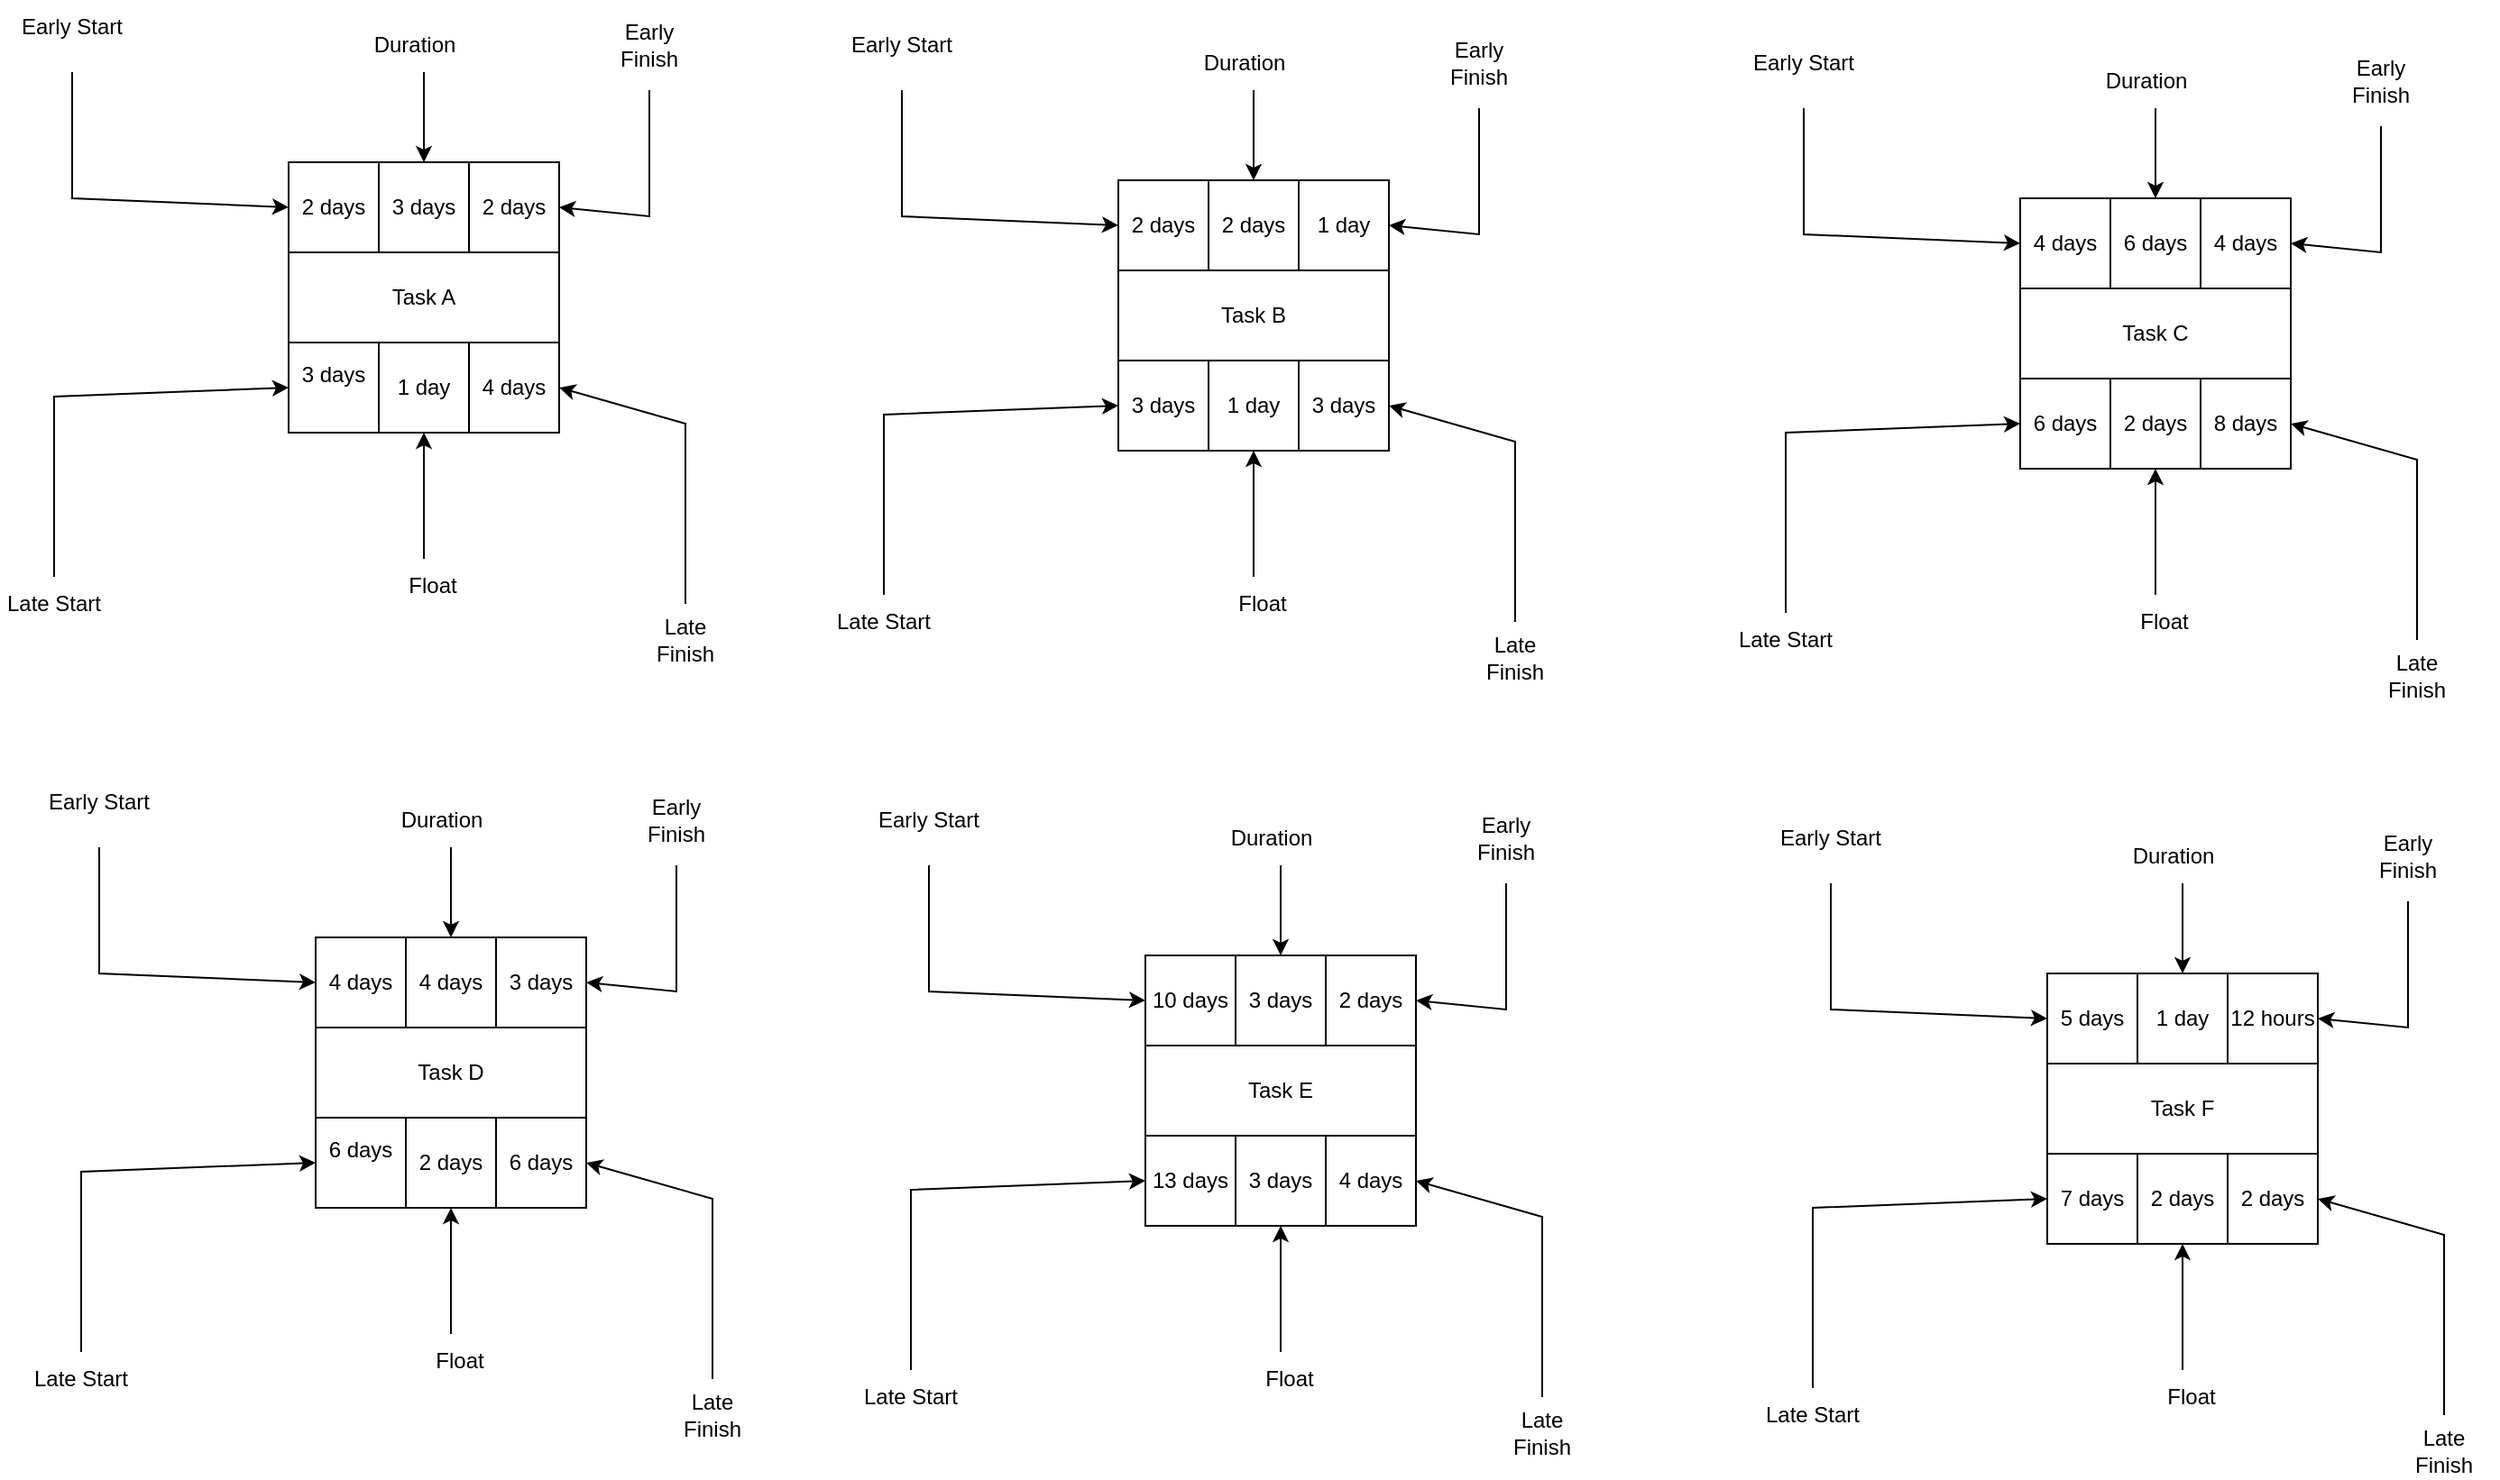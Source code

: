 <mxfile version="21.2.9" type="device">
  <diagram name="Page-1" id="wOODXqnug_bqNHKYsRzY">
    <mxGraphModel dx="1434" dy="796" grid="1" gridSize="10" guides="1" tooltips="1" connect="1" arrows="1" fold="1" page="1" pageScale="1" pageWidth="1169" pageHeight="827" math="0" shadow="0">
      <root>
        <mxCell id="0" />
        <mxCell id="1" parent="0" />
        <mxCell id="FfIghp_C7iLB7WoV9WGp-1" value="" style="whiteSpace=wrap;html=1;aspect=fixed;" vertex="1" parent="1">
          <mxGeometry x="210" y="110" width="150" height="150" as="geometry" />
        </mxCell>
        <mxCell id="FfIghp_C7iLB7WoV9WGp-2" value="2 days" style="whiteSpace=wrap;html=1;aspect=fixed;" vertex="1" parent="1">
          <mxGeometry x="210" y="110" width="50" height="50" as="geometry" />
        </mxCell>
        <mxCell id="FfIghp_C7iLB7WoV9WGp-4" value="3 days" style="whiteSpace=wrap;html=1;aspect=fixed;" vertex="1" parent="1">
          <mxGeometry x="260" y="110" width="50" height="50" as="geometry" />
        </mxCell>
        <mxCell id="FfIghp_C7iLB7WoV9WGp-5" value="2 days" style="whiteSpace=wrap;html=1;aspect=fixed;" vertex="1" parent="1">
          <mxGeometry x="310" y="110" width="50" height="50" as="geometry" />
        </mxCell>
        <mxCell id="FfIghp_C7iLB7WoV9WGp-8" value="3 days&lt;br&gt;&lt;span style=&quot;white-space: pre;&quot;&gt;	&lt;/span&gt;" style="whiteSpace=wrap;html=1;aspect=fixed;" vertex="1" parent="1">
          <mxGeometry x="210" y="210" width="50" height="50" as="geometry" />
        </mxCell>
        <mxCell id="FfIghp_C7iLB7WoV9WGp-9" value="1 day" style="whiteSpace=wrap;html=1;aspect=fixed;" vertex="1" parent="1">
          <mxGeometry x="260" y="210" width="50" height="50" as="geometry" />
        </mxCell>
        <mxCell id="FfIghp_C7iLB7WoV9WGp-10" value="4 days" style="whiteSpace=wrap;html=1;aspect=fixed;" vertex="1" parent="1">
          <mxGeometry x="310" y="210" width="50" height="50" as="geometry" />
        </mxCell>
        <mxCell id="FfIghp_C7iLB7WoV9WGp-11" value="Task A" style="rounded=0;whiteSpace=wrap;html=1;" vertex="1" parent="1">
          <mxGeometry x="210" y="160" width="150" height="50" as="geometry" />
        </mxCell>
        <mxCell id="FfIghp_C7iLB7WoV9WGp-14" value="" style="endArrow=classic;html=1;rounded=0;entryX=0;entryY=0.5;entryDx=0;entryDy=0;" edge="1" parent="1" target="FfIghp_C7iLB7WoV9WGp-2">
          <mxGeometry width="50" height="50" relative="1" as="geometry">
            <mxPoint x="90" y="60" as="sourcePoint" />
            <mxPoint x="450" y="380" as="targetPoint" />
            <Array as="points">
              <mxPoint x="90" y="130" />
            </Array>
          </mxGeometry>
        </mxCell>
        <mxCell id="FfIghp_C7iLB7WoV9WGp-15" value="" style="endArrow=classic;html=1;rounded=0;entryX=0.5;entryY=0;entryDx=0;entryDy=0;" edge="1" parent="1" target="FfIghp_C7iLB7WoV9WGp-4">
          <mxGeometry width="50" height="50" relative="1" as="geometry">
            <mxPoint x="285" y="60" as="sourcePoint" />
            <mxPoint x="310" y="40" as="targetPoint" />
          </mxGeometry>
        </mxCell>
        <mxCell id="FfIghp_C7iLB7WoV9WGp-17" value="" style="endArrow=classic;html=1;rounded=0;entryX=1;entryY=0.5;entryDx=0;entryDy=0;" edge="1" parent="1" target="FfIghp_C7iLB7WoV9WGp-5">
          <mxGeometry width="50" height="50" relative="1" as="geometry">
            <mxPoint x="410" y="70" as="sourcePoint" />
            <mxPoint x="530" y="145" as="targetPoint" />
            <Array as="points">
              <mxPoint x="410" y="140" />
            </Array>
          </mxGeometry>
        </mxCell>
        <mxCell id="FfIghp_C7iLB7WoV9WGp-18" value="" style="endArrow=classic;html=1;rounded=0;entryX=0;entryY=0.5;entryDx=0;entryDy=0;" edge="1" parent="1" target="FfIghp_C7iLB7WoV9WGp-8">
          <mxGeometry width="50" height="50" relative="1" as="geometry">
            <mxPoint x="80" y="340" as="sourcePoint" />
            <mxPoint x="200" y="325" as="targetPoint" />
            <Array as="points">
              <mxPoint x="80" y="240" />
            </Array>
          </mxGeometry>
        </mxCell>
        <mxCell id="FfIghp_C7iLB7WoV9WGp-19" value="" style="endArrow=classic;html=1;rounded=0;entryX=1;entryY=0.5;entryDx=0;entryDy=0;" edge="1" parent="1" target="FfIghp_C7iLB7WoV9WGp-10">
          <mxGeometry width="50" height="50" relative="1" as="geometry">
            <mxPoint x="430" y="355" as="sourcePoint" />
            <mxPoint x="560" y="250" as="targetPoint" />
            <Array as="points">
              <mxPoint x="430" y="255" />
            </Array>
          </mxGeometry>
        </mxCell>
        <mxCell id="FfIghp_C7iLB7WoV9WGp-20" value="" style="endArrow=classic;html=1;rounded=0;entryX=0.5;entryY=1;entryDx=0;entryDy=0;" edge="1" parent="1" target="FfIghp_C7iLB7WoV9WGp-9">
          <mxGeometry width="50" height="50" relative="1" as="geometry">
            <mxPoint x="285" y="330" as="sourcePoint" />
            <mxPoint x="280" y="320" as="targetPoint" />
          </mxGeometry>
        </mxCell>
        <mxCell id="FfIghp_C7iLB7WoV9WGp-21" value="Early Start" style="text;html=1;strokeColor=none;fillColor=none;align=center;verticalAlign=middle;whiteSpace=wrap;rounded=0;" vertex="1" parent="1">
          <mxGeometry x="60" y="20" width="60" height="30" as="geometry" />
        </mxCell>
        <mxCell id="FfIghp_C7iLB7WoV9WGp-22" value="Duration" style="text;html=1;strokeColor=none;fillColor=none;align=center;verticalAlign=middle;whiteSpace=wrap;rounded=0;" vertex="1" parent="1">
          <mxGeometry x="250" y="30" width="60" height="30" as="geometry" />
        </mxCell>
        <mxCell id="FfIghp_C7iLB7WoV9WGp-23" value="Early Finish" style="text;html=1;strokeColor=none;fillColor=none;align=center;verticalAlign=middle;whiteSpace=wrap;rounded=0;" vertex="1" parent="1">
          <mxGeometry x="380" y="30" width="60" height="30" as="geometry" />
        </mxCell>
        <mxCell id="FfIghp_C7iLB7WoV9WGp-24" value="Late Start" style="text;html=1;strokeColor=none;fillColor=none;align=center;verticalAlign=middle;whiteSpace=wrap;rounded=0;" vertex="1" parent="1">
          <mxGeometry x="50" y="340" width="60" height="30" as="geometry" />
        </mxCell>
        <mxCell id="FfIghp_C7iLB7WoV9WGp-25" value="Float" style="text;html=1;strokeColor=none;fillColor=none;align=center;verticalAlign=middle;whiteSpace=wrap;rounded=0;" vertex="1" parent="1">
          <mxGeometry x="260" y="330" width="60" height="30" as="geometry" />
        </mxCell>
        <mxCell id="FfIghp_C7iLB7WoV9WGp-26" value="Late Finish" style="text;html=1;strokeColor=none;fillColor=none;align=center;verticalAlign=middle;whiteSpace=wrap;rounded=0;" vertex="1" parent="1">
          <mxGeometry x="400" y="360" width="60" height="30" as="geometry" />
        </mxCell>
        <mxCell id="FfIghp_C7iLB7WoV9WGp-128" value="" style="whiteSpace=wrap;html=1;aspect=fixed;" vertex="1" parent="1">
          <mxGeometry x="1170" y="130" width="150" height="150" as="geometry" />
        </mxCell>
        <mxCell id="FfIghp_C7iLB7WoV9WGp-129" value="4 days" style="whiteSpace=wrap;html=1;aspect=fixed;" vertex="1" parent="1">
          <mxGeometry x="1170" y="130" width="50" height="50" as="geometry" />
        </mxCell>
        <mxCell id="FfIghp_C7iLB7WoV9WGp-130" value="6 days" style="whiteSpace=wrap;html=1;aspect=fixed;" vertex="1" parent="1">
          <mxGeometry x="1220" y="130" width="50" height="50" as="geometry" />
        </mxCell>
        <mxCell id="FfIghp_C7iLB7WoV9WGp-131" value="4 days" style="whiteSpace=wrap;html=1;aspect=fixed;" vertex="1" parent="1">
          <mxGeometry x="1270" y="130" width="50" height="50" as="geometry" />
        </mxCell>
        <mxCell id="FfIghp_C7iLB7WoV9WGp-132" value="6 days" style="whiteSpace=wrap;html=1;aspect=fixed;" vertex="1" parent="1">
          <mxGeometry x="1170" y="230" width="50" height="50" as="geometry" />
        </mxCell>
        <mxCell id="FfIghp_C7iLB7WoV9WGp-133" value="2 days" style="whiteSpace=wrap;html=1;aspect=fixed;" vertex="1" parent="1">
          <mxGeometry x="1220" y="230" width="50" height="50" as="geometry" />
        </mxCell>
        <mxCell id="FfIghp_C7iLB7WoV9WGp-134" value="8 days" style="whiteSpace=wrap;html=1;aspect=fixed;" vertex="1" parent="1">
          <mxGeometry x="1270" y="230" width="50" height="50" as="geometry" />
        </mxCell>
        <mxCell id="FfIghp_C7iLB7WoV9WGp-135" value="Task C" style="rounded=0;whiteSpace=wrap;html=1;" vertex="1" parent="1">
          <mxGeometry x="1170" y="180" width="150" height="50" as="geometry" />
        </mxCell>
        <mxCell id="FfIghp_C7iLB7WoV9WGp-136" value="" style="endArrow=classic;html=1;rounded=0;entryX=0;entryY=0.5;entryDx=0;entryDy=0;" edge="1" parent="1" target="FfIghp_C7iLB7WoV9WGp-129">
          <mxGeometry width="50" height="50" relative="1" as="geometry">
            <mxPoint x="1050" y="80" as="sourcePoint" />
            <mxPoint x="1410" y="400" as="targetPoint" />
            <Array as="points">
              <mxPoint x="1050" y="150" />
            </Array>
          </mxGeometry>
        </mxCell>
        <mxCell id="FfIghp_C7iLB7WoV9WGp-137" value="" style="endArrow=classic;html=1;rounded=0;entryX=0.5;entryY=0;entryDx=0;entryDy=0;" edge="1" parent="1" target="FfIghp_C7iLB7WoV9WGp-130">
          <mxGeometry width="50" height="50" relative="1" as="geometry">
            <mxPoint x="1245" y="80" as="sourcePoint" />
            <mxPoint x="1270" y="60" as="targetPoint" />
          </mxGeometry>
        </mxCell>
        <mxCell id="FfIghp_C7iLB7WoV9WGp-138" value="" style="endArrow=classic;html=1;rounded=0;entryX=1;entryY=0.5;entryDx=0;entryDy=0;" edge="1" parent="1" target="FfIghp_C7iLB7WoV9WGp-131">
          <mxGeometry width="50" height="50" relative="1" as="geometry">
            <mxPoint x="1370" y="90" as="sourcePoint" />
            <mxPoint x="1490" y="165" as="targetPoint" />
            <Array as="points">
              <mxPoint x="1370" y="160" />
            </Array>
          </mxGeometry>
        </mxCell>
        <mxCell id="FfIghp_C7iLB7WoV9WGp-139" value="" style="endArrow=classic;html=1;rounded=0;entryX=0;entryY=0.5;entryDx=0;entryDy=0;" edge="1" parent="1" target="FfIghp_C7iLB7WoV9WGp-132">
          <mxGeometry width="50" height="50" relative="1" as="geometry">
            <mxPoint x="1040" y="360" as="sourcePoint" />
            <mxPoint x="1160" y="345" as="targetPoint" />
            <Array as="points">
              <mxPoint x="1040" y="260" />
            </Array>
          </mxGeometry>
        </mxCell>
        <mxCell id="FfIghp_C7iLB7WoV9WGp-140" value="" style="endArrow=classic;html=1;rounded=0;entryX=1;entryY=0.5;entryDx=0;entryDy=0;" edge="1" parent="1" target="FfIghp_C7iLB7WoV9WGp-134">
          <mxGeometry width="50" height="50" relative="1" as="geometry">
            <mxPoint x="1390" y="375" as="sourcePoint" />
            <mxPoint x="1520" y="270" as="targetPoint" />
            <Array as="points">
              <mxPoint x="1390" y="275" />
            </Array>
          </mxGeometry>
        </mxCell>
        <mxCell id="FfIghp_C7iLB7WoV9WGp-141" value="" style="endArrow=classic;html=1;rounded=0;entryX=0.5;entryY=1;entryDx=0;entryDy=0;" edge="1" parent="1" target="FfIghp_C7iLB7WoV9WGp-133">
          <mxGeometry width="50" height="50" relative="1" as="geometry">
            <mxPoint x="1245" y="350" as="sourcePoint" />
            <mxPoint x="1240" y="340" as="targetPoint" />
          </mxGeometry>
        </mxCell>
        <mxCell id="FfIghp_C7iLB7WoV9WGp-142" value="Early Start" style="text;html=1;strokeColor=none;fillColor=none;align=center;verticalAlign=middle;whiteSpace=wrap;rounded=0;" vertex="1" parent="1">
          <mxGeometry x="1020" y="40" width="60" height="30" as="geometry" />
        </mxCell>
        <mxCell id="FfIghp_C7iLB7WoV9WGp-143" value="Duration" style="text;html=1;strokeColor=none;fillColor=none;align=center;verticalAlign=middle;whiteSpace=wrap;rounded=0;" vertex="1" parent="1">
          <mxGeometry x="1210" y="50" width="60" height="30" as="geometry" />
        </mxCell>
        <mxCell id="FfIghp_C7iLB7WoV9WGp-144" value="Early Finish" style="text;html=1;strokeColor=none;fillColor=none;align=center;verticalAlign=middle;whiteSpace=wrap;rounded=0;" vertex="1" parent="1">
          <mxGeometry x="1340" y="50" width="60" height="30" as="geometry" />
        </mxCell>
        <mxCell id="FfIghp_C7iLB7WoV9WGp-145" value="Late Start" style="text;html=1;strokeColor=none;fillColor=none;align=center;verticalAlign=middle;whiteSpace=wrap;rounded=0;" vertex="1" parent="1">
          <mxGeometry x="1010" y="360" width="60" height="30" as="geometry" />
        </mxCell>
        <mxCell id="FfIghp_C7iLB7WoV9WGp-146" value="Float" style="text;html=1;strokeColor=none;fillColor=none;align=center;verticalAlign=middle;whiteSpace=wrap;rounded=0;" vertex="1" parent="1">
          <mxGeometry x="1220" y="350" width="60" height="30" as="geometry" />
        </mxCell>
        <mxCell id="FfIghp_C7iLB7WoV9WGp-147" value="Late Finish" style="text;html=1;strokeColor=none;fillColor=none;align=center;verticalAlign=middle;whiteSpace=wrap;rounded=0;" vertex="1" parent="1">
          <mxGeometry x="1360" y="380" width="60" height="30" as="geometry" />
        </mxCell>
        <mxCell id="FfIghp_C7iLB7WoV9WGp-148" value="" style="whiteSpace=wrap;html=1;aspect=fixed;" vertex="1" parent="1">
          <mxGeometry x="670" y="120" width="150" height="150" as="geometry" />
        </mxCell>
        <mxCell id="FfIghp_C7iLB7WoV9WGp-149" value="2 days" style="whiteSpace=wrap;html=1;aspect=fixed;" vertex="1" parent="1">
          <mxGeometry x="670" y="120" width="50" height="50" as="geometry" />
        </mxCell>
        <mxCell id="FfIghp_C7iLB7WoV9WGp-150" value="2 days" style="whiteSpace=wrap;html=1;aspect=fixed;" vertex="1" parent="1">
          <mxGeometry x="720" y="120" width="50" height="50" as="geometry" />
        </mxCell>
        <mxCell id="FfIghp_C7iLB7WoV9WGp-151" value="1 day" style="whiteSpace=wrap;html=1;aspect=fixed;" vertex="1" parent="1">
          <mxGeometry x="770" y="120" width="50" height="50" as="geometry" />
        </mxCell>
        <mxCell id="FfIghp_C7iLB7WoV9WGp-152" value="3 days" style="whiteSpace=wrap;html=1;aspect=fixed;" vertex="1" parent="1">
          <mxGeometry x="670" y="220" width="50" height="50" as="geometry" />
        </mxCell>
        <mxCell id="FfIghp_C7iLB7WoV9WGp-153" value="1 day" style="whiteSpace=wrap;html=1;aspect=fixed;" vertex="1" parent="1">
          <mxGeometry x="720" y="220" width="50" height="50" as="geometry" />
        </mxCell>
        <mxCell id="FfIghp_C7iLB7WoV9WGp-154" value="3 days" style="whiteSpace=wrap;html=1;aspect=fixed;" vertex="1" parent="1">
          <mxGeometry x="770" y="220" width="50" height="50" as="geometry" />
        </mxCell>
        <mxCell id="FfIghp_C7iLB7WoV9WGp-155" value="Task B" style="rounded=0;whiteSpace=wrap;html=1;" vertex="1" parent="1">
          <mxGeometry x="670" y="170" width="150" height="50" as="geometry" />
        </mxCell>
        <mxCell id="FfIghp_C7iLB7WoV9WGp-156" value="" style="endArrow=classic;html=1;rounded=0;entryX=0;entryY=0.5;entryDx=0;entryDy=0;" edge="1" parent="1" target="FfIghp_C7iLB7WoV9WGp-149">
          <mxGeometry width="50" height="50" relative="1" as="geometry">
            <mxPoint x="550" y="70" as="sourcePoint" />
            <mxPoint x="910" y="390" as="targetPoint" />
            <Array as="points">
              <mxPoint x="550" y="140" />
            </Array>
          </mxGeometry>
        </mxCell>
        <mxCell id="FfIghp_C7iLB7WoV9WGp-157" value="" style="endArrow=classic;html=1;rounded=0;entryX=0.5;entryY=0;entryDx=0;entryDy=0;" edge="1" parent="1" target="FfIghp_C7iLB7WoV9WGp-150">
          <mxGeometry width="50" height="50" relative="1" as="geometry">
            <mxPoint x="745" y="70" as="sourcePoint" />
            <mxPoint x="770" y="50" as="targetPoint" />
          </mxGeometry>
        </mxCell>
        <mxCell id="FfIghp_C7iLB7WoV9WGp-158" value="" style="endArrow=classic;html=1;rounded=0;entryX=1;entryY=0.5;entryDx=0;entryDy=0;" edge="1" parent="1" target="FfIghp_C7iLB7WoV9WGp-151">
          <mxGeometry width="50" height="50" relative="1" as="geometry">
            <mxPoint x="870" y="80" as="sourcePoint" />
            <mxPoint x="990" y="155" as="targetPoint" />
            <Array as="points">
              <mxPoint x="870" y="150" />
            </Array>
          </mxGeometry>
        </mxCell>
        <mxCell id="FfIghp_C7iLB7WoV9WGp-159" value="" style="endArrow=classic;html=1;rounded=0;entryX=0;entryY=0.5;entryDx=0;entryDy=0;" edge="1" parent="1" target="FfIghp_C7iLB7WoV9WGp-152">
          <mxGeometry width="50" height="50" relative="1" as="geometry">
            <mxPoint x="540" y="350" as="sourcePoint" />
            <mxPoint x="660" y="335" as="targetPoint" />
            <Array as="points">
              <mxPoint x="540" y="250" />
            </Array>
          </mxGeometry>
        </mxCell>
        <mxCell id="FfIghp_C7iLB7WoV9WGp-160" value="" style="endArrow=classic;html=1;rounded=0;entryX=1;entryY=0.5;entryDx=0;entryDy=0;" edge="1" parent="1" target="FfIghp_C7iLB7WoV9WGp-154">
          <mxGeometry width="50" height="50" relative="1" as="geometry">
            <mxPoint x="890" y="365" as="sourcePoint" />
            <mxPoint x="1020" y="260" as="targetPoint" />
            <Array as="points">
              <mxPoint x="890" y="265" />
            </Array>
          </mxGeometry>
        </mxCell>
        <mxCell id="FfIghp_C7iLB7WoV9WGp-161" value="" style="endArrow=classic;html=1;rounded=0;entryX=0.5;entryY=1;entryDx=0;entryDy=0;" edge="1" parent="1" target="FfIghp_C7iLB7WoV9WGp-153">
          <mxGeometry width="50" height="50" relative="1" as="geometry">
            <mxPoint x="745" y="340" as="sourcePoint" />
            <mxPoint x="740" y="330" as="targetPoint" />
          </mxGeometry>
        </mxCell>
        <mxCell id="FfIghp_C7iLB7WoV9WGp-162" value="Early Start" style="text;html=1;strokeColor=none;fillColor=none;align=center;verticalAlign=middle;whiteSpace=wrap;rounded=0;" vertex="1" parent="1">
          <mxGeometry x="520" y="30" width="60" height="30" as="geometry" />
        </mxCell>
        <mxCell id="FfIghp_C7iLB7WoV9WGp-163" value="Duration" style="text;html=1;strokeColor=none;fillColor=none;align=center;verticalAlign=middle;whiteSpace=wrap;rounded=0;" vertex="1" parent="1">
          <mxGeometry x="710" y="40" width="60" height="30" as="geometry" />
        </mxCell>
        <mxCell id="FfIghp_C7iLB7WoV9WGp-164" value="Early Finish" style="text;html=1;strokeColor=none;fillColor=none;align=center;verticalAlign=middle;whiteSpace=wrap;rounded=0;" vertex="1" parent="1">
          <mxGeometry x="840" y="40" width="60" height="30" as="geometry" />
        </mxCell>
        <mxCell id="FfIghp_C7iLB7WoV9WGp-165" value="Late Start" style="text;html=1;strokeColor=none;fillColor=none;align=center;verticalAlign=middle;whiteSpace=wrap;rounded=0;" vertex="1" parent="1">
          <mxGeometry x="510" y="350" width="60" height="30" as="geometry" />
        </mxCell>
        <mxCell id="FfIghp_C7iLB7WoV9WGp-166" value="Float" style="text;html=1;strokeColor=none;fillColor=none;align=center;verticalAlign=middle;whiteSpace=wrap;rounded=0;" vertex="1" parent="1">
          <mxGeometry x="720" y="340" width="60" height="30" as="geometry" />
        </mxCell>
        <mxCell id="FfIghp_C7iLB7WoV9WGp-167" value="Late Finish" style="text;html=1;strokeColor=none;fillColor=none;align=center;verticalAlign=middle;whiteSpace=wrap;rounded=0;" vertex="1" parent="1">
          <mxGeometry x="860" y="370" width="60" height="30" as="geometry" />
        </mxCell>
        <mxCell id="FfIghp_C7iLB7WoV9WGp-168" value="" style="whiteSpace=wrap;html=1;aspect=fixed;" vertex="1" parent="1">
          <mxGeometry x="225" y="540" width="150" height="150" as="geometry" />
        </mxCell>
        <mxCell id="FfIghp_C7iLB7WoV9WGp-169" value="4 days" style="whiteSpace=wrap;html=1;aspect=fixed;" vertex="1" parent="1">
          <mxGeometry x="225" y="540" width="50" height="50" as="geometry" />
        </mxCell>
        <mxCell id="FfIghp_C7iLB7WoV9WGp-170" value="4 days" style="whiteSpace=wrap;html=1;aspect=fixed;" vertex="1" parent="1">
          <mxGeometry x="275" y="540" width="50" height="50" as="geometry" />
        </mxCell>
        <mxCell id="FfIghp_C7iLB7WoV9WGp-171" value="3 days" style="whiteSpace=wrap;html=1;aspect=fixed;" vertex="1" parent="1">
          <mxGeometry x="325" y="540" width="50" height="50" as="geometry" />
        </mxCell>
        <mxCell id="FfIghp_C7iLB7WoV9WGp-172" value="6 days&lt;br&gt;&lt;span style=&quot;white-space: pre;&quot;&gt;	&lt;/span&gt;" style="whiteSpace=wrap;html=1;aspect=fixed;" vertex="1" parent="1">
          <mxGeometry x="225" y="640" width="50" height="50" as="geometry" />
        </mxCell>
        <mxCell id="FfIghp_C7iLB7WoV9WGp-173" value="2 days" style="whiteSpace=wrap;html=1;aspect=fixed;" vertex="1" parent="1">
          <mxGeometry x="275" y="640" width="50" height="50" as="geometry" />
        </mxCell>
        <mxCell id="FfIghp_C7iLB7WoV9WGp-174" value="6 days" style="whiteSpace=wrap;html=1;aspect=fixed;" vertex="1" parent="1">
          <mxGeometry x="325" y="640" width="50" height="50" as="geometry" />
        </mxCell>
        <mxCell id="FfIghp_C7iLB7WoV9WGp-175" value="Task D" style="rounded=0;whiteSpace=wrap;html=1;" vertex="1" parent="1">
          <mxGeometry x="225" y="590" width="150" height="50" as="geometry" />
        </mxCell>
        <mxCell id="FfIghp_C7iLB7WoV9WGp-176" value="" style="endArrow=classic;html=1;rounded=0;entryX=0;entryY=0.5;entryDx=0;entryDy=0;" edge="1" parent="1" target="FfIghp_C7iLB7WoV9WGp-169">
          <mxGeometry width="50" height="50" relative="1" as="geometry">
            <mxPoint x="105" y="490" as="sourcePoint" />
            <mxPoint x="465" y="810" as="targetPoint" />
            <Array as="points">
              <mxPoint x="105" y="560" />
            </Array>
          </mxGeometry>
        </mxCell>
        <mxCell id="FfIghp_C7iLB7WoV9WGp-177" value="" style="endArrow=classic;html=1;rounded=0;entryX=0.5;entryY=0;entryDx=0;entryDy=0;" edge="1" parent="1" target="FfIghp_C7iLB7WoV9WGp-170">
          <mxGeometry width="50" height="50" relative="1" as="geometry">
            <mxPoint x="300" y="490" as="sourcePoint" />
            <mxPoint x="325" y="470" as="targetPoint" />
          </mxGeometry>
        </mxCell>
        <mxCell id="FfIghp_C7iLB7WoV9WGp-178" value="" style="endArrow=classic;html=1;rounded=0;entryX=1;entryY=0.5;entryDx=0;entryDy=0;" edge="1" parent="1" target="FfIghp_C7iLB7WoV9WGp-171">
          <mxGeometry width="50" height="50" relative="1" as="geometry">
            <mxPoint x="425" y="500" as="sourcePoint" />
            <mxPoint x="545" y="575" as="targetPoint" />
            <Array as="points">
              <mxPoint x="425" y="570" />
            </Array>
          </mxGeometry>
        </mxCell>
        <mxCell id="FfIghp_C7iLB7WoV9WGp-179" value="" style="endArrow=classic;html=1;rounded=0;entryX=0;entryY=0.5;entryDx=0;entryDy=0;" edge="1" parent="1" target="FfIghp_C7iLB7WoV9WGp-172">
          <mxGeometry width="50" height="50" relative="1" as="geometry">
            <mxPoint x="95" y="770" as="sourcePoint" />
            <mxPoint x="215" y="755" as="targetPoint" />
            <Array as="points">
              <mxPoint x="95" y="670" />
            </Array>
          </mxGeometry>
        </mxCell>
        <mxCell id="FfIghp_C7iLB7WoV9WGp-180" value="" style="endArrow=classic;html=1;rounded=0;entryX=1;entryY=0.5;entryDx=0;entryDy=0;" edge="1" parent="1" target="FfIghp_C7iLB7WoV9WGp-174">
          <mxGeometry width="50" height="50" relative="1" as="geometry">
            <mxPoint x="445" y="785" as="sourcePoint" />
            <mxPoint x="575" y="680" as="targetPoint" />
            <Array as="points">
              <mxPoint x="445" y="685" />
            </Array>
          </mxGeometry>
        </mxCell>
        <mxCell id="FfIghp_C7iLB7WoV9WGp-181" value="" style="endArrow=classic;html=1;rounded=0;entryX=0.5;entryY=1;entryDx=0;entryDy=0;" edge="1" parent="1" target="FfIghp_C7iLB7WoV9WGp-173">
          <mxGeometry width="50" height="50" relative="1" as="geometry">
            <mxPoint x="300" y="760" as="sourcePoint" />
            <mxPoint x="295" y="750" as="targetPoint" />
          </mxGeometry>
        </mxCell>
        <mxCell id="FfIghp_C7iLB7WoV9WGp-182" value="Early Start" style="text;html=1;strokeColor=none;fillColor=none;align=center;verticalAlign=middle;whiteSpace=wrap;rounded=0;" vertex="1" parent="1">
          <mxGeometry x="75" y="450" width="60" height="30" as="geometry" />
        </mxCell>
        <mxCell id="FfIghp_C7iLB7WoV9WGp-183" value="Duration" style="text;html=1;strokeColor=none;fillColor=none;align=center;verticalAlign=middle;whiteSpace=wrap;rounded=0;" vertex="1" parent="1">
          <mxGeometry x="265" y="460" width="60" height="30" as="geometry" />
        </mxCell>
        <mxCell id="FfIghp_C7iLB7WoV9WGp-184" value="Early Finish" style="text;html=1;strokeColor=none;fillColor=none;align=center;verticalAlign=middle;whiteSpace=wrap;rounded=0;" vertex="1" parent="1">
          <mxGeometry x="395" y="460" width="60" height="30" as="geometry" />
        </mxCell>
        <mxCell id="FfIghp_C7iLB7WoV9WGp-185" value="Late Start" style="text;html=1;strokeColor=none;fillColor=none;align=center;verticalAlign=middle;whiteSpace=wrap;rounded=0;" vertex="1" parent="1">
          <mxGeometry x="65" y="770" width="60" height="30" as="geometry" />
        </mxCell>
        <mxCell id="FfIghp_C7iLB7WoV9WGp-186" value="Float" style="text;html=1;strokeColor=none;fillColor=none;align=center;verticalAlign=middle;whiteSpace=wrap;rounded=0;" vertex="1" parent="1">
          <mxGeometry x="275" y="760" width="60" height="30" as="geometry" />
        </mxCell>
        <mxCell id="FfIghp_C7iLB7WoV9WGp-187" value="Late Finish" style="text;html=1;strokeColor=none;fillColor=none;align=center;verticalAlign=middle;whiteSpace=wrap;rounded=0;" vertex="1" parent="1">
          <mxGeometry x="415" y="790" width="60" height="30" as="geometry" />
        </mxCell>
        <mxCell id="FfIghp_C7iLB7WoV9WGp-188" value="" style="whiteSpace=wrap;html=1;aspect=fixed;" vertex="1" parent="1">
          <mxGeometry x="1185" y="560" width="150" height="150" as="geometry" />
        </mxCell>
        <mxCell id="FfIghp_C7iLB7WoV9WGp-189" value="5 days" style="whiteSpace=wrap;html=1;aspect=fixed;" vertex="1" parent="1">
          <mxGeometry x="1185" y="560" width="50" height="50" as="geometry" />
        </mxCell>
        <mxCell id="FfIghp_C7iLB7WoV9WGp-190" value="1 day" style="whiteSpace=wrap;html=1;aspect=fixed;" vertex="1" parent="1">
          <mxGeometry x="1235" y="560" width="50" height="50" as="geometry" />
        </mxCell>
        <mxCell id="FfIghp_C7iLB7WoV9WGp-191" value="12 hours" style="whiteSpace=wrap;html=1;aspect=fixed;" vertex="1" parent="1">
          <mxGeometry x="1285" y="560" width="50" height="50" as="geometry" />
        </mxCell>
        <mxCell id="FfIghp_C7iLB7WoV9WGp-192" value="7 days" style="whiteSpace=wrap;html=1;aspect=fixed;" vertex="1" parent="1">
          <mxGeometry x="1185" y="660" width="50" height="50" as="geometry" />
        </mxCell>
        <mxCell id="FfIghp_C7iLB7WoV9WGp-193" value="2 days" style="whiteSpace=wrap;html=1;aspect=fixed;" vertex="1" parent="1">
          <mxGeometry x="1235" y="660" width="50" height="50" as="geometry" />
        </mxCell>
        <mxCell id="FfIghp_C7iLB7WoV9WGp-194" value="2 days" style="whiteSpace=wrap;html=1;aspect=fixed;" vertex="1" parent="1">
          <mxGeometry x="1285" y="660" width="50" height="50" as="geometry" />
        </mxCell>
        <mxCell id="FfIghp_C7iLB7WoV9WGp-195" value="Task F" style="rounded=0;whiteSpace=wrap;html=1;" vertex="1" parent="1">
          <mxGeometry x="1185" y="610" width="150" height="50" as="geometry" />
        </mxCell>
        <mxCell id="FfIghp_C7iLB7WoV9WGp-196" value="" style="endArrow=classic;html=1;rounded=0;entryX=0;entryY=0.5;entryDx=0;entryDy=0;" edge="1" parent="1" target="FfIghp_C7iLB7WoV9WGp-189">
          <mxGeometry width="50" height="50" relative="1" as="geometry">
            <mxPoint x="1065" y="510" as="sourcePoint" />
            <mxPoint x="1425" y="830" as="targetPoint" />
            <Array as="points">
              <mxPoint x="1065" y="580" />
            </Array>
          </mxGeometry>
        </mxCell>
        <mxCell id="FfIghp_C7iLB7WoV9WGp-197" value="" style="endArrow=classic;html=1;rounded=0;entryX=0.5;entryY=0;entryDx=0;entryDy=0;" edge="1" parent="1" target="FfIghp_C7iLB7WoV9WGp-190">
          <mxGeometry width="50" height="50" relative="1" as="geometry">
            <mxPoint x="1260" y="510" as="sourcePoint" />
            <mxPoint x="1285" y="490" as="targetPoint" />
          </mxGeometry>
        </mxCell>
        <mxCell id="FfIghp_C7iLB7WoV9WGp-198" value="" style="endArrow=classic;html=1;rounded=0;entryX=1;entryY=0.5;entryDx=0;entryDy=0;" edge="1" parent="1" target="FfIghp_C7iLB7WoV9WGp-191">
          <mxGeometry width="50" height="50" relative="1" as="geometry">
            <mxPoint x="1385" y="520" as="sourcePoint" />
            <mxPoint x="1505" y="595" as="targetPoint" />
            <Array as="points">
              <mxPoint x="1385" y="590" />
            </Array>
          </mxGeometry>
        </mxCell>
        <mxCell id="FfIghp_C7iLB7WoV9WGp-199" value="" style="endArrow=classic;html=1;rounded=0;entryX=0;entryY=0.5;entryDx=0;entryDy=0;" edge="1" parent="1" target="FfIghp_C7iLB7WoV9WGp-192">
          <mxGeometry width="50" height="50" relative="1" as="geometry">
            <mxPoint x="1055" y="790" as="sourcePoint" />
            <mxPoint x="1175" y="775" as="targetPoint" />
            <Array as="points">
              <mxPoint x="1055" y="690" />
            </Array>
          </mxGeometry>
        </mxCell>
        <mxCell id="FfIghp_C7iLB7WoV9WGp-200" value="" style="endArrow=classic;html=1;rounded=0;entryX=1;entryY=0.5;entryDx=0;entryDy=0;" edge="1" parent="1" target="FfIghp_C7iLB7WoV9WGp-194">
          <mxGeometry width="50" height="50" relative="1" as="geometry">
            <mxPoint x="1405" y="805" as="sourcePoint" />
            <mxPoint x="1535" y="700" as="targetPoint" />
            <Array as="points">
              <mxPoint x="1405" y="705" />
            </Array>
          </mxGeometry>
        </mxCell>
        <mxCell id="FfIghp_C7iLB7WoV9WGp-201" value="" style="endArrow=classic;html=1;rounded=0;entryX=0.5;entryY=1;entryDx=0;entryDy=0;" edge="1" parent="1" target="FfIghp_C7iLB7WoV9WGp-193">
          <mxGeometry width="50" height="50" relative="1" as="geometry">
            <mxPoint x="1260" y="780" as="sourcePoint" />
            <mxPoint x="1255" y="770" as="targetPoint" />
          </mxGeometry>
        </mxCell>
        <mxCell id="FfIghp_C7iLB7WoV9WGp-202" value="Early Start" style="text;html=1;strokeColor=none;fillColor=none;align=center;verticalAlign=middle;whiteSpace=wrap;rounded=0;" vertex="1" parent="1">
          <mxGeometry x="1035" y="470" width="60" height="30" as="geometry" />
        </mxCell>
        <mxCell id="FfIghp_C7iLB7WoV9WGp-203" value="Duration" style="text;html=1;strokeColor=none;fillColor=none;align=center;verticalAlign=middle;whiteSpace=wrap;rounded=0;" vertex="1" parent="1">
          <mxGeometry x="1225" y="480" width="60" height="30" as="geometry" />
        </mxCell>
        <mxCell id="FfIghp_C7iLB7WoV9WGp-204" value="Early Finish" style="text;html=1;strokeColor=none;fillColor=none;align=center;verticalAlign=middle;whiteSpace=wrap;rounded=0;" vertex="1" parent="1">
          <mxGeometry x="1355" y="480" width="60" height="30" as="geometry" />
        </mxCell>
        <mxCell id="FfIghp_C7iLB7WoV9WGp-205" value="Late Start" style="text;html=1;strokeColor=none;fillColor=none;align=center;verticalAlign=middle;whiteSpace=wrap;rounded=0;" vertex="1" parent="1">
          <mxGeometry x="1025" y="790" width="60" height="30" as="geometry" />
        </mxCell>
        <mxCell id="FfIghp_C7iLB7WoV9WGp-206" value="Float" style="text;html=1;strokeColor=none;fillColor=none;align=center;verticalAlign=middle;whiteSpace=wrap;rounded=0;" vertex="1" parent="1">
          <mxGeometry x="1235" y="780" width="60" height="30" as="geometry" />
        </mxCell>
        <mxCell id="FfIghp_C7iLB7WoV9WGp-207" value="Late Finish" style="text;html=1;strokeColor=none;fillColor=none;align=center;verticalAlign=middle;whiteSpace=wrap;rounded=0;" vertex="1" parent="1">
          <mxGeometry x="1375" y="810" width="60" height="30" as="geometry" />
        </mxCell>
        <mxCell id="FfIghp_C7iLB7WoV9WGp-208" value="" style="whiteSpace=wrap;html=1;aspect=fixed;" vertex="1" parent="1">
          <mxGeometry x="685" y="550" width="150" height="150" as="geometry" />
        </mxCell>
        <mxCell id="FfIghp_C7iLB7WoV9WGp-209" value="10 days" style="whiteSpace=wrap;html=1;aspect=fixed;" vertex="1" parent="1">
          <mxGeometry x="685" y="550" width="50" height="50" as="geometry" />
        </mxCell>
        <mxCell id="FfIghp_C7iLB7WoV9WGp-210" value="3 days" style="whiteSpace=wrap;html=1;aspect=fixed;" vertex="1" parent="1">
          <mxGeometry x="735" y="550" width="50" height="50" as="geometry" />
        </mxCell>
        <mxCell id="FfIghp_C7iLB7WoV9WGp-211" value="2 days" style="whiteSpace=wrap;html=1;aspect=fixed;" vertex="1" parent="1">
          <mxGeometry x="785" y="550" width="50" height="50" as="geometry" />
        </mxCell>
        <mxCell id="FfIghp_C7iLB7WoV9WGp-212" value="13 days" style="whiteSpace=wrap;html=1;aspect=fixed;" vertex="1" parent="1">
          <mxGeometry x="685" y="650" width="50" height="50" as="geometry" />
        </mxCell>
        <mxCell id="FfIghp_C7iLB7WoV9WGp-213" value="3 days" style="whiteSpace=wrap;html=1;aspect=fixed;" vertex="1" parent="1">
          <mxGeometry x="735" y="650" width="50" height="50" as="geometry" />
        </mxCell>
        <mxCell id="FfIghp_C7iLB7WoV9WGp-214" value="4 days" style="whiteSpace=wrap;html=1;aspect=fixed;" vertex="1" parent="1">
          <mxGeometry x="785" y="650" width="50" height="50" as="geometry" />
        </mxCell>
        <mxCell id="FfIghp_C7iLB7WoV9WGp-215" value="Task E" style="rounded=0;whiteSpace=wrap;html=1;" vertex="1" parent="1">
          <mxGeometry x="685" y="600" width="150" height="50" as="geometry" />
        </mxCell>
        <mxCell id="FfIghp_C7iLB7WoV9WGp-216" value="" style="endArrow=classic;html=1;rounded=0;entryX=0;entryY=0.5;entryDx=0;entryDy=0;" edge="1" parent="1" target="FfIghp_C7iLB7WoV9WGp-209">
          <mxGeometry width="50" height="50" relative="1" as="geometry">
            <mxPoint x="565" y="500" as="sourcePoint" />
            <mxPoint x="925" y="820" as="targetPoint" />
            <Array as="points">
              <mxPoint x="565" y="570" />
            </Array>
          </mxGeometry>
        </mxCell>
        <mxCell id="FfIghp_C7iLB7WoV9WGp-217" value="" style="endArrow=classic;html=1;rounded=0;entryX=0.5;entryY=0;entryDx=0;entryDy=0;" edge="1" parent="1" target="FfIghp_C7iLB7WoV9WGp-210">
          <mxGeometry width="50" height="50" relative="1" as="geometry">
            <mxPoint x="760" y="500" as="sourcePoint" />
            <mxPoint x="785" y="480" as="targetPoint" />
          </mxGeometry>
        </mxCell>
        <mxCell id="FfIghp_C7iLB7WoV9WGp-218" value="" style="endArrow=classic;html=1;rounded=0;entryX=1;entryY=0.5;entryDx=0;entryDy=0;" edge="1" parent="1" target="FfIghp_C7iLB7WoV9WGp-211">
          <mxGeometry width="50" height="50" relative="1" as="geometry">
            <mxPoint x="885" y="510" as="sourcePoint" />
            <mxPoint x="1005" y="585" as="targetPoint" />
            <Array as="points">
              <mxPoint x="885" y="580" />
            </Array>
          </mxGeometry>
        </mxCell>
        <mxCell id="FfIghp_C7iLB7WoV9WGp-219" value="" style="endArrow=classic;html=1;rounded=0;entryX=0;entryY=0.5;entryDx=0;entryDy=0;" edge="1" parent="1" target="FfIghp_C7iLB7WoV9WGp-212">
          <mxGeometry width="50" height="50" relative="1" as="geometry">
            <mxPoint x="555" y="780" as="sourcePoint" />
            <mxPoint x="675" y="765" as="targetPoint" />
            <Array as="points">
              <mxPoint x="555" y="680" />
            </Array>
          </mxGeometry>
        </mxCell>
        <mxCell id="FfIghp_C7iLB7WoV9WGp-220" value="" style="endArrow=classic;html=1;rounded=0;entryX=1;entryY=0.5;entryDx=0;entryDy=0;" edge="1" parent="1" target="FfIghp_C7iLB7WoV9WGp-214">
          <mxGeometry width="50" height="50" relative="1" as="geometry">
            <mxPoint x="905" y="795" as="sourcePoint" />
            <mxPoint x="1035" y="690" as="targetPoint" />
            <Array as="points">
              <mxPoint x="905" y="695" />
            </Array>
          </mxGeometry>
        </mxCell>
        <mxCell id="FfIghp_C7iLB7WoV9WGp-221" value="" style="endArrow=classic;html=1;rounded=0;entryX=0.5;entryY=1;entryDx=0;entryDy=0;" edge="1" parent="1" target="FfIghp_C7iLB7WoV9WGp-213">
          <mxGeometry width="50" height="50" relative="1" as="geometry">
            <mxPoint x="760" y="770" as="sourcePoint" />
            <mxPoint x="755" y="760" as="targetPoint" />
          </mxGeometry>
        </mxCell>
        <mxCell id="FfIghp_C7iLB7WoV9WGp-222" value="Early Start" style="text;html=1;strokeColor=none;fillColor=none;align=center;verticalAlign=middle;whiteSpace=wrap;rounded=0;" vertex="1" parent="1">
          <mxGeometry x="535" y="460" width="60" height="30" as="geometry" />
        </mxCell>
        <mxCell id="FfIghp_C7iLB7WoV9WGp-223" value="Duration" style="text;html=1;strokeColor=none;fillColor=none;align=center;verticalAlign=middle;whiteSpace=wrap;rounded=0;" vertex="1" parent="1">
          <mxGeometry x="725" y="470" width="60" height="30" as="geometry" />
        </mxCell>
        <mxCell id="FfIghp_C7iLB7WoV9WGp-224" value="Early Finish" style="text;html=1;strokeColor=none;fillColor=none;align=center;verticalAlign=middle;whiteSpace=wrap;rounded=0;" vertex="1" parent="1">
          <mxGeometry x="855" y="470" width="60" height="30" as="geometry" />
        </mxCell>
        <mxCell id="FfIghp_C7iLB7WoV9WGp-225" value="Late Start" style="text;html=1;strokeColor=none;fillColor=none;align=center;verticalAlign=middle;whiteSpace=wrap;rounded=0;" vertex="1" parent="1">
          <mxGeometry x="525" y="780" width="60" height="30" as="geometry" />
        </mxCell>
        <mxCell id="FfIghp_C7iLB7WoV9WGp-226" value="Float" style="text;html=1;strokeColor=none;fillColor=none;align=center;verticalAlign=middle;whiteSpace=wrap;rounded=0;" vertex="1" parent="1">
          <mxGeometry x="735" y="770" width="60" height="30" as="geometry" />
        </mxCell>
        <mxCell id="FfIghp_C7iLB7WoV9WGp-227" value="Late Finish" style="text;html=1;strokeColor=none;fillColor=none;align=center;verticalAlign=middle;whiteSpace=wrap;rounded=0;" vertex="1" parent="1">
          <mxGeometry x="875" y="800" width="60" height="30" as="geometry" />
        </mxCell>
      </root>
    </mxGraphModel>
  </diagram>
</mxfile>
